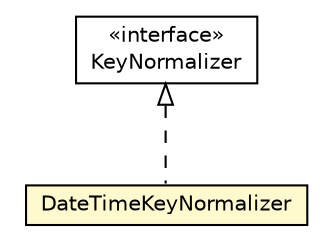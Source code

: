 #!/usr/local/bin/dot
#
# Class diagram 
# Generated by UMLGraph version R5_6-24-gf6e263 (http://www.umlgraph.org/)
#

digraph G {
	edge [fontname="Helvetica",fontsize=10,labelfontname="Helvetica",labelfontsize=10];
	node [fontname="Helvetica",fontsize=10,shape=plaintext];
	nodesep=0.25;
	ranksep=0.5;
	// com.orientechnologies.orient.core.storage.index.nkbtree.normalizers.KeyNormalizer
	c1058748 [label=<<table title="com.orientechnologies.orient.core.storage.index.nkbtree.normalizers.KeyNormalizer" border="0" cellborder="1" cellspacing="0" cellpadding="2" port="p" href="./KeyNormalizer.html">
		<tr><td><table border="0" cellspacing="0" cellpadding="1">
<tr><td align="center" balign="center"> &#171;interface&#187; </td></tr>
<tr><td align="center" balign="center"> KeyNormalizer </td></tr>
		</table></td></tr>
		</table>>, URL="./KeyNormalizer.html", fontname="Helvetica", fontcolor="black", fontsize=10.0];
	// com.orientechnologies.orient.core.storage.index.nkbtree.normalizers.DateTimeKeyNormalizer
	c1058752 [label=<<table title="com.orientechnologies.orient.core.storage.index.nkbtree.normalizers.DateTimeKeyNormalizer" border="0" cellborder="1" cellspacing="0" cellpadding="2" port="p" bgcolor="lemonChiffon" href="./DateTimeKeyNormalizer.html">
		<tr><td><table border="0" cellspacing="0" cellpadding="1">
<tr><td align="center" balign="center"> DateTimeKeyNormalizer </td></tr>
		</table></td></tr>
		</table>>, URL="./DateTimeKeyNormalizer.html", fontname="Helvetica", fontcolor="black", fontsize=10.0];
	//com.orientechnologies.orient.core.storage.index.nkbtree.normalizers.DateTimeKeyNormalizer implements com.orientechnologies.orient.core.storage.index.nkbtree.normalizers.KeyNormalizer
	c1058748:p -> c1058752:p [dir=back,arrowtail=empty,style=dashed];
}

